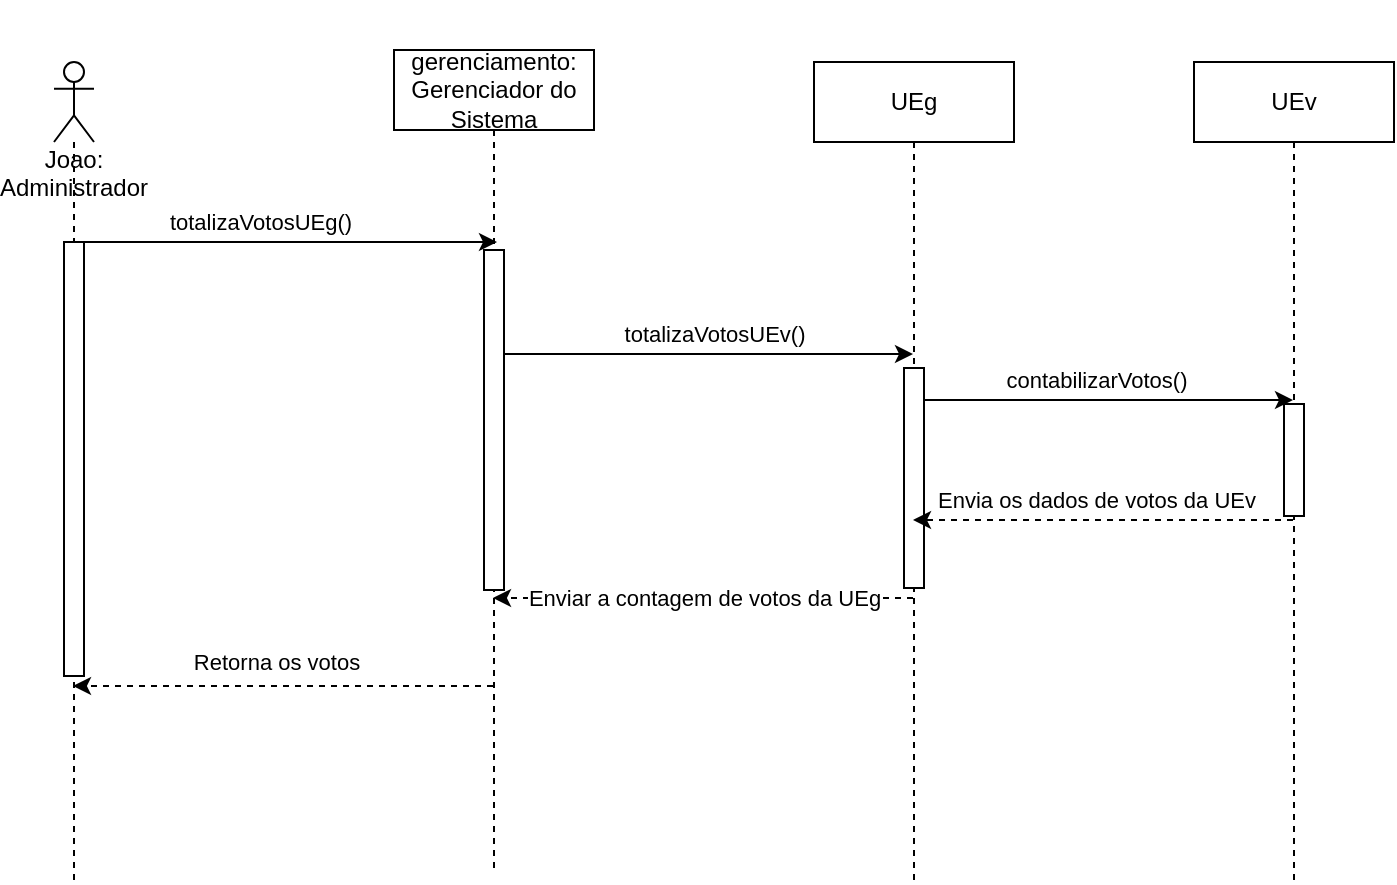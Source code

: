 <mxfile version="28.2.0">
  <diagram name="Página-1" id="yHzFiN7VFkGh9rJvnDrT">
    <mxGraphModel dx="1042" dy="562" grid="1" gridSize="10" guides="1" tooltips="1" connect="1" arrows="1" fold="1" page="1" pageScale="1" pageWidth="827" pageHeight="1169" math="0" shadow="0">
      <root>
        <mxCell id="0" />
        <mxCell id="1" parent="0" />
        <mxCell id="QYR3IpewwIID-oocmPo7-11" value="totalizaVotosUEg()" style="edgeStyle=orthogonalEdgeStyle;rounded=0;orthogonalLoop=1;jettySize=auto;html=1;curved=0;" parent="1" edge="1">
          <mxGeometry x="-0.138" y="10" relative="1" as="geometry">
            <mxPoint x="111.5" y="180" as="sourcePoint" />
            <mxPoint x="321.5" y="180" as="targetPoint" />
            <mxPoint x="1" as="offset" />
          </mxGeometry>
        </mxCell>
        <mxCell id="QYR3IpewwIID-oocmPo7-2" value="&lt;div&gt;&lt;br&gt;&lt;/div&gt;&lt;div&gt;&lt;br&gt;&lt;/div&gt;&lt;div&gt;&lt;br&gt;&lt;/div&gt;&lt;div&gt;&lt;br&gt;&lt;/div&gt;&lt;div&gt;&lt;br&gt;&lt;/div&gt;&lt;div&gt;Joao: Administrador&lt;/div&gt;" style="shape=umlLifeline;perimeter=lifelinePerimeter;whiteSpace=wrap;html=1;container=1;dropTarget=0;collapsible=0;recursiveResize=0;outlineConnect=0;portConstraint=eastwest;newEdgeStyle={&quot;curved&quot;:0,&quot;rounded&quot;:0};participant=umlActor;" parent="1" vertex="1">
          <mxGeometry x="100" y="90" width="20" height="410" as="geometry" />
        </mxCell>
        <mxCell id="QYR3IpewwIID-oocmPo7-23" value="" style="html=1;points=[[0,0,0,0,5],[0,1,0,0,-5],[1,0,0,0,5],[1,1,0,0,-5]];perimeter=orthogonalPerimeter;outlineConnect=0;targetShapes=umlLifeline;portConstraint=eastwest;newEdgeStyle={&quot;curved&quot;:0,&quot;rounded&quot;:0};" parent="QYR3IpewwIID-oocmPo7-2" vertex="1">
          <mxGeometry x="5" y="90" width="10" height="217" as="geometry" />
        </mxCell>
        <mxCell id="QYR3IpewwIID-oocmPo7-15" value="contabilizarVotos()" style="edgeStyle=orthogonalEdgeStyle;rounded=0;orthogonalLoop=1;jettySize=auto;html=1;curved=0;" parent="1" edge="1">
          <mxGeometry x="-0.047" y="10" relative="1" as="geometry">
            <mxPoint x="529.5" y="259" as="sourcePoint" />
            <mxPoint x="719.5" y="259" as="targetPoint" />
            <mxPoint x="1" as="offset" />
          </mxGeometry>
        </mxCell>
        <mxCell id="QYR3IpewwIID-oocmPo7-17" value="Enviar a contagem de votos da UEg" style="edgeStyle=orthogonalEdgeStyle;rounded=0;orthogonalLoop=1;jettySize=auto;html=1;curved=0;dashed=1;" parent="1" edge="1">
          <mxGeometry relative="1" as="geometry">
            <mxPoint x="529.5" y="358" as="sourcePoint" />
            <mxPoint x="319.5" y="358" as="targetPoint" />
          </mxGeometry>
        </mxCell>
        <mxCell id="QYR3IpewwIID-oocmPo7-3" value="UEg" style="shape=umlLifeline;perimeter=lifelinePerimeter;whiteSpace=wrap;html=1;container=1;dropTarget=0;collapsible=0;recursiveResize=0;outlineConnect=0;portConstraint=eastwest;newEdgeStyle={&quot;curved&quot;:0,&quot;rounded&quot;:0};" parent="1" vertex="1">
          <mxGeometry x="480" y="90" width="100" height="410" as="geometry" />
        </mxCell>
        <mxCell id="QYR3IpewwIID-oocmPo7-19" value="" style="html=1;points=[[0,0,0,0,5],[0,1,0,0,-5],[1,0,0,0,5],[1,1,0,0,-5]];perimeter=orthogonalPerimeter;outlineConnect=0;targetShapes=umlLifeline;portConstraint=eastwest;newEdgeStyle={&quot;curved&quot;:0,&quot;rounded&quot;:0};" parent="QYR3IpewwIID-oocmPo7-3" vertex="1">
          <mxGeometry x="45" y="153" width="10" height="110" as="geometry" />
        </mxCell>
        <mxCell id="QYR3IpewwIID-oocmPo7-14" value="totalizaVotosUEv()" style="edgeStyle=orthogonalEdgeStyle;rounded=0;orthogonalLoop=1;jettySize=auto;html=1;curved=0;" parent="1" edge="1">
          <mxGeometry x="0.052" y="10" relative="1" as="geometry">
            <mxPoint x="319.5" y="236" as="sourcePoint" />
            <mxPoint x="529.5" y="236" as="targetPoint" />
            <mxPoint as="offset" />
          </mxGeometry>
        </mxCell>
        <mxCell id="QYR3IpewwIID-oocmPo7-22" value="Retorna os votos" style="edgeStyle=orthogonalEdgeStyle;rounded=0;orthogonalLoop=1;jettySize=auto;html=1;curved=0;dashed=1;" parent="1" edge="1">
          <mxGeometry x="0.043" y="-12" relative="1" as="geometry">
            <mxPoint x="319.5" y="402" as="sourcePoint" />
            <mxPoint x="109.5" y="402" as="targetPoint" />
            <mxPoint x="1" as="offset" />
          </mxGeometry>
        </mxCell>
        <mxCell id="QYR3IpewwIID-oocmPo7-5" value="gerenciamento: Gerenciador do Sistema" style="shape=umlLifeline;perimeter=lifelinePerimeter;whiteSpace=wrap;html=1;container=1;dropTarget=0;collapsible=0;recursiveResize=0;outlineConnect=0;portConstraint=eastwest;newEdgeStyle={&quot;curved&quot;:0,&quot;rounded&quot;:0};" parent="1" vertex="1">
          <mxGeometry x="270" y="84" width="100" height="410" as="geometry" />
        </mxCell>
        <mxCell id="QYR3IpewwIID-oocmPo7-24" value="" style="html=1;points=[[0,0,0,0,5],[0,1,0,0,-5],[1,0,0,0,5],[1,1,0,0,-5]];perimeter=orthogonalPerimeter;outlineConnect=0;targetShapes=umlLifeline;portConstraint=eastwest;newEdgeStyle={&quot;curved&quot;:0,&quot;rounded&quot;:0};" parent="QYR3IpewwIID-oocmPo7-5" vertex="1">
          <mxGeometry x="45" y="100" width="10" height="170" as="geometry" />
        </mxCell>
        <mxCell id="QYR3IpewwIID-oocmPo7-16" value="Envia os dados de votos da&lt;span style=&quot;background-color: light-dark(#ffffff, var(--ge-dark-color, #121212)); color: light-dark(rgb(0, 0, 0), rgb(255, 255, 255));&quot;&gt;&amp;nbsp;UEv&lt;/span&gt;" style="edgeStyle=orthogonalEdgeStyle;rounded=0;orthogonalLoop=1;jettySize=auto;html=1;curved=0;dashed=1;" parent="1" edge="1">
          <mxGeometry x="0.047" y="-10" relative="1" as="geometry">
            <mxPoint x="719.5" y="319" as="sourcePoint" />
            <mxPoint x="529.5" y="319" as="targetPoint" />
            <mxPoint x="1" as="offset" />
          </mxGeometry>
        </mxCell>
        <mxCell id="QYR3IpewwIID-oocmPo7-6" value="UEv" style="shape=umlLifeline;perimeter=lifelinePerimeter;whiteSpace=wrap;html=1;container=1;dropTarget=0;collapsible=0;recursiveResize=0;outlineConnect=0;portConstraint=eastwest;newEdgeStyle={&quot;curved&quot;:0,&quot;rounded&quot;:0};" parent="1" vertex="1">
          <mxGeometry x="670" y="90" width="100" height="410" as="geometry" />
        </mxCell>
        <mxCell id="QYR3IpewwIID-oocmPo7-18" value="" style="html=1;points=[[0,0,0,0,5],[0,1,0,0,-5],[1,0,0,0,5],[1,1,0,0,-5]];perimeter=orthogonalPerimeter;outlineConnect=0;targetShapes=umlLifeline;portConstraint=eastwest;newEdgeStyle={&quot;curved&quot;:0,&quot;rounded&quot;:0};" parent="QYR3IpewwIID-oocmPo7-6" vertex="1">
          <mxGeometry x="45" y="171" width="10" height="56" as="geometry" />
        </mxCell>
      </root>
    </mxGraphModel>
  </diagram>
</mxfile>
